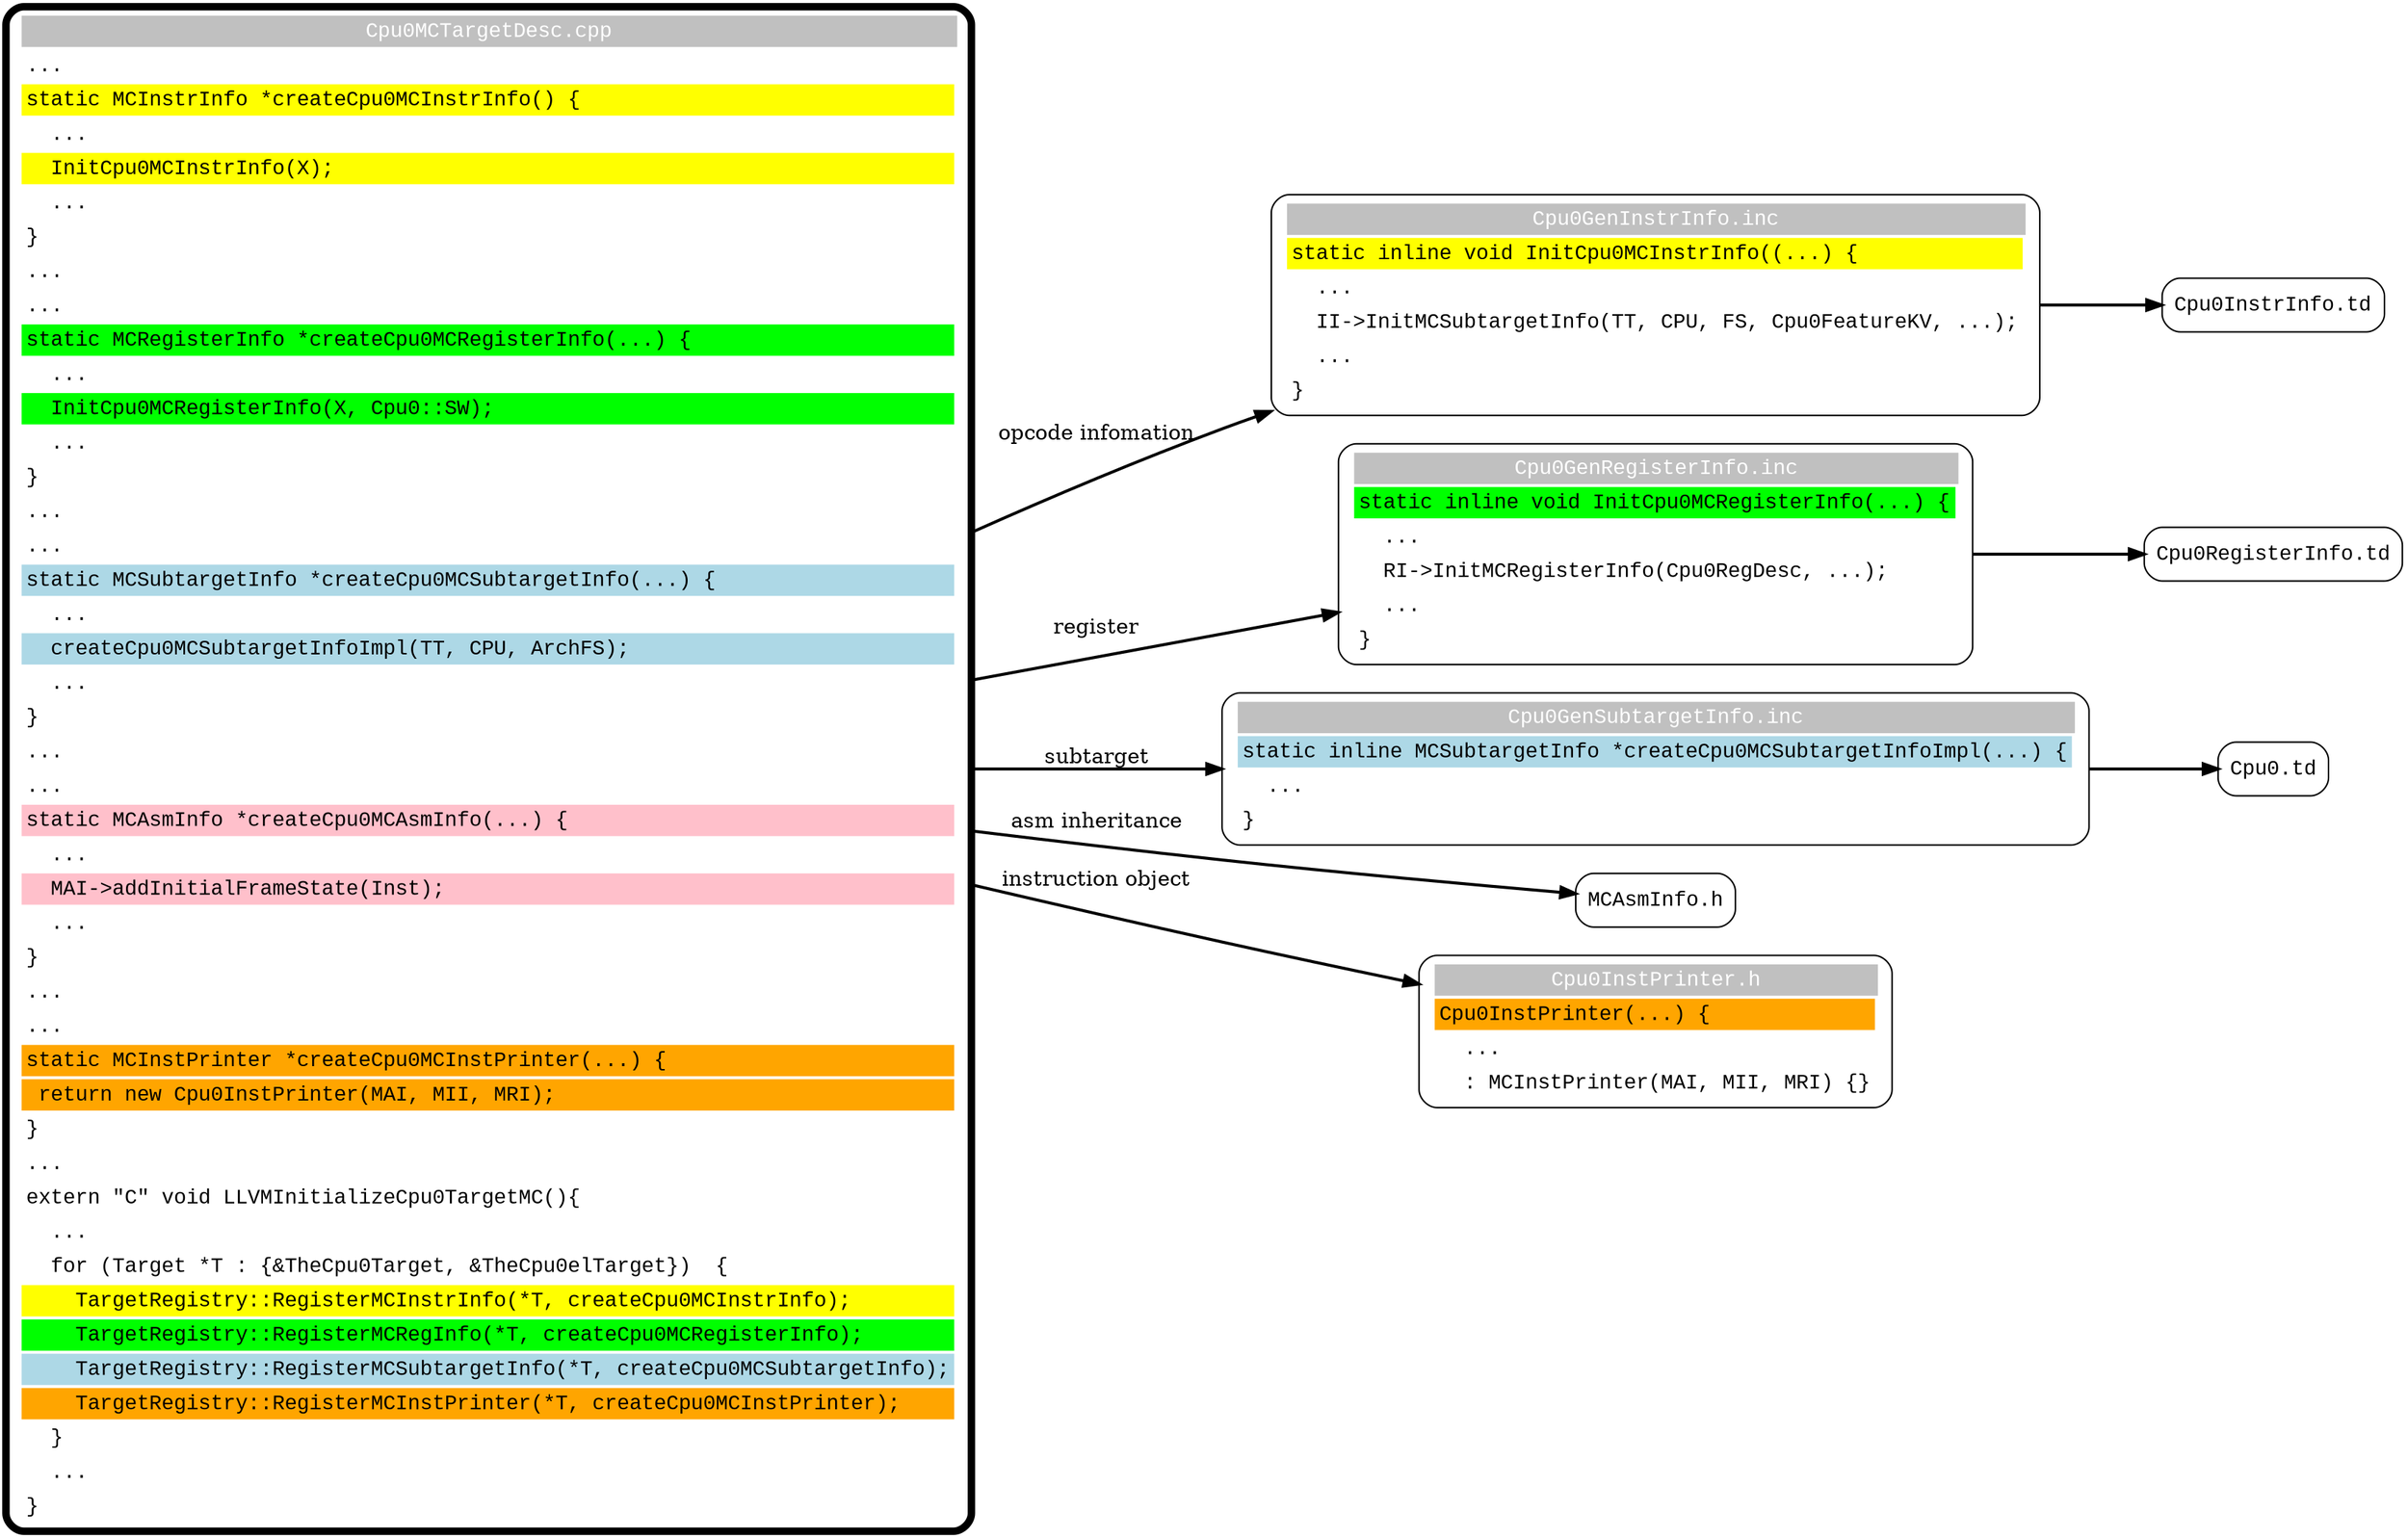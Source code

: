 // Free usage license, author: Chung-Shu Chen 陳鍾樞
// dot -Tpng dyn_reg.gv -o dyn_reg.png

digraph G {

  graph [fontsize=30 labelloc="t" label="" splines=true overlap=false rankdir = "LR"];
  ratio = auto;
  "state0" [ style = "filled, bold" penwidth = 5 fillcolor = "white" fontname = "Courier New" shape = "Mrecord" label =<<table border="0" cellborder="0" cellpadding="3" bgcolor="white"><tr><td bgcolor="grey" align="center" colspan="2"><font color="white">Cpu0MCTargetDesc.cpp</font></td></tr>
    <tr><td align="left">...</td></tr><tr><td align="left" bgcolor="yellow">static MCInstrInfo *createCpu0MCInstrInfo() \{</td></tr><tr><td align="left">  ...</td></tr><tr><td align="left" bgcolor="yellow">  InitCpu0MCInstrInfo(X);</td></tr><tr><td align="left">  ...</td></tr><tr><td align="left">\}</td></tr><tr><td align="left">...</td></tr>
    <tr><td align="left">...</td></tr><tr><td align="left" bgcolor="green">static MCRegisterInfo *createCpu0MCRegisterInfo(...) \{</td></tr><tr><td align="left">  ...</td></tr><tr><td align="left" bgcolor="green">  InitCpu0MCRegisterInfo(X, Cpu0::SW);</td></tr><tr><td align="left">  ...</td></tr><tr><td align="left">\}</td></tr><tr><td align="left">...</td></tr>
    <tr><td align="left">...</td></tr><tr><td align="left" bgcolor="lightblue">static MCSubtargetInfo *createCpu0MCSubtargetInfo(...) \{</td></tr><tr><td align="left">  ...</td></tr><tr><td align="left" bgcolor="lightblue">  createCpu0MCSubtargetInfoImpl(TT, CPU, ArchFS);</td></tr><tr><td align="left">  ...</td></tr><tr><td align="left">\}</td></tr><tr><td align="left">...</td></tr>
    <tr><td align="left">...</td></tr><tr><td align="left" bgcolor="pink">static MCAsmInfo *createCpu0MCAsmInfo(...) \{</td></tr><tr><td align="left">  ...</td></tr><tr><td align="left" bgcolor="pink">  MAI-&gt;addInitialFrameState(Inst);</td></tr><tr><td align="left">  ...</td></tr><tr><td align="left">\}</td></tr><tr><td align="left">...</td></tr>
    <tr><td align="left">...</td></tr><tr><td align="left" bgcolor="orange">static MCInstPrinter *createCpu0MCInstPrinter(...) \{</td></tr><tr><td align="left" bgcolor="orange"> return new Cpu0InstPrinter(MAI, MII, MRI);</td></tr><tr><td align="left">\}</td></tr><tr><td align="left">...</td></tr>
    <tr><td align="left">extern "C" void LLVMInitializeCpu0TargetMC()\{ </td></tr><tr><td align="left">  ...</td></tr><tr><td align="left">  for (Target *T : \{&#38;TheCpu0Target, &#38;TheCpu0elTarget\})  \{</td></tr><tr><td align="left" bgcolor="yellow">    TargetRegistry::RegisterMCInstrInfo(*T, createCpu0MCInstrInfo);</td></tr><tr><td align="left" bgcolor="green">    TargetRegistry::RegisterMCRegInfo(*T, createCpu0MCRegisterInfo);</td></tr><tr><td align="left" bgcolor="lightblue">    TargetRegistry::RegisterMCSubtargetInfo(*T, createCpu0MCSubtargetInfo);</td></tr><tr><td align="left" bgcolor="orange">    TargetRegistry::RegisterMCInstPrinter(*T, createCpu0MCInstPrinter);</td></tr><tr><td align="left">  \}</td></tr><tr><td align="left">  ...</td></tr><tr><td align="left">\}</td></tr>
    </table>> ];
  "state2" [ style = "filled" penwidth = 1 fillcolor = "white" fontname = "Courier New" shape = "Mrecord" label =<<table border="0" cellborder="0" cellpadding="3" bgcolor="white"><tr><td bgcolor="grey" align="center" colspan="2"><font color="white">Cpu0GenInstrInfo.inc</font></td></tr><tr><td align="left" bgcolor="yellow" port="r0">static inline void InitCpu0MCInstrInfo((...) \{</td></tr><tr><td align="left">  ...</td></tr><tr><td align="left">  II-&gt;InitMCSubtargetInfo(TT, CPU, FS, Cpu0FeatureKV, ...);</td></tr><tr><td align="left">  ...</td></tr><tr><td align="left">\}</td></tr></table>> ];
  "state3" [ style = "filled" penwidth = 1 fillcolor = "white" fontname = "Courier New" shape = "Mrecord" label =<<table border="0" cellborder="0" cellpadding="3" bgcolor="white"><tr><td bgcolor="grey" align="center" colspan="2"><font color="white">Cpu0GenRegisterInfo.inc</font></td></tr><tr><td align="left" bgcolor="green" port="r0">static inline void InitCpu0MCRegisterInfo(...) \{</td></tr><tr><td align="left">  ...</td></tr><tr><td align="left">  RI-&gt;InitMCRegisterInfo(Cpu0RegDesc, ...);</td></tr><tr><td align="left">  ...</td></tr><tr><td align="left">\}</td></tr></table>> ];
  "state4" [ style = "filled" penwidth = 1 fillcolor = "white" fontname = "Courier New" shape = "Mrecord" label =<<table border="0" cellborder="0" cellpadding="3" bgcolor="white"><tr><td bgcolor="grey" align="center" colspan="2"><font color="white">Cpu0GenSubtargetInfo.inc</font></td></tr><tr><td align="left" bgcolor="lightblue" port="r0">static inline MCSubtargetInfo *createCpu0MCSubtargetInfoImpl(...) \{</td></tr><tr><td align="left">  ...</td></tr><tr><td align="left">\}</td></tr></table>> ];
  "state5" [ style = "filled" penwidth = 1 fillcolor = "white" fontname = "Courier New" shape = "Mrecord" label ="MCAsmInfo.h" ];
  "state6" [ style = "filled" penwidth = 1 fillcolor = "white" fontname = "Courier New" shape = "Mrecord" label =<<table border="0" cellborder="0" cellpadding="3" bgcolor="white"><tr><td bgcolor="grey" align="center" colspan="2"><font color="white">Cpu0InstPrinter.h</font></td></tr><tr><td align="left" bgcolor="orange" port="r0">Cpu0InstPrinter(...) \{</td></tr><tr><td align="left">  ...</td></tr><tr><td align="left">  : MCInstPrinter(MAI, MII, MRI) \{\}</td></tr></table>> ];
  
  "state11" [ style = "filled" penwidth = 1 fillcolor = "white" fontname = "Courier New" shape = "Mrecord" label ="Cpu0InstrInfo.td" ];
  "state12" [ style = "filled" penwidth = 1 fillcolor = "white" fontname = "Courier New" shape = "Mrecord" label ="Cpu0RegisterInfo.td" ];
  "state13" [ style = "filled" penwidth = 1 fillcolor = "white" fontname = "Courier New" shape = "Mrecord" label ="Cpu0.td" ];
    
  state0 -> state2 [ penwidth = 2 fontsize = 14 fontcolor = "black" label = "opcode infomation" ];
  state0 -> state3 [ penwidth = 2 fontsize = 14 fontcolor = "black" label = "register" ];
  state0 -> state4 [ penwidth = 2 fontsize = 14 fontcolor = "black" label = "subtarget" ];
  state0 -> state5 [ penwidth = 2 fontsize = 14 fontcolor = "black" label = "asm inheritance" ];
  state0 -> state6 [ penwidth = 2 fontsize = 14 fontcolor = "black" label = "instruction object" ];
  
  state2 -> state11 [ penwidth = 2 fontsize = 14 fontcolor = "black" label = "" ];
  state3 -> state12 [ penwidth = 2 fontsize = 14 fontcolor = "black" label = "" ];
  state4 -> state13 [ penwidth = 2 fontsize = 14 fontcolor = "black" label = "" ];
}